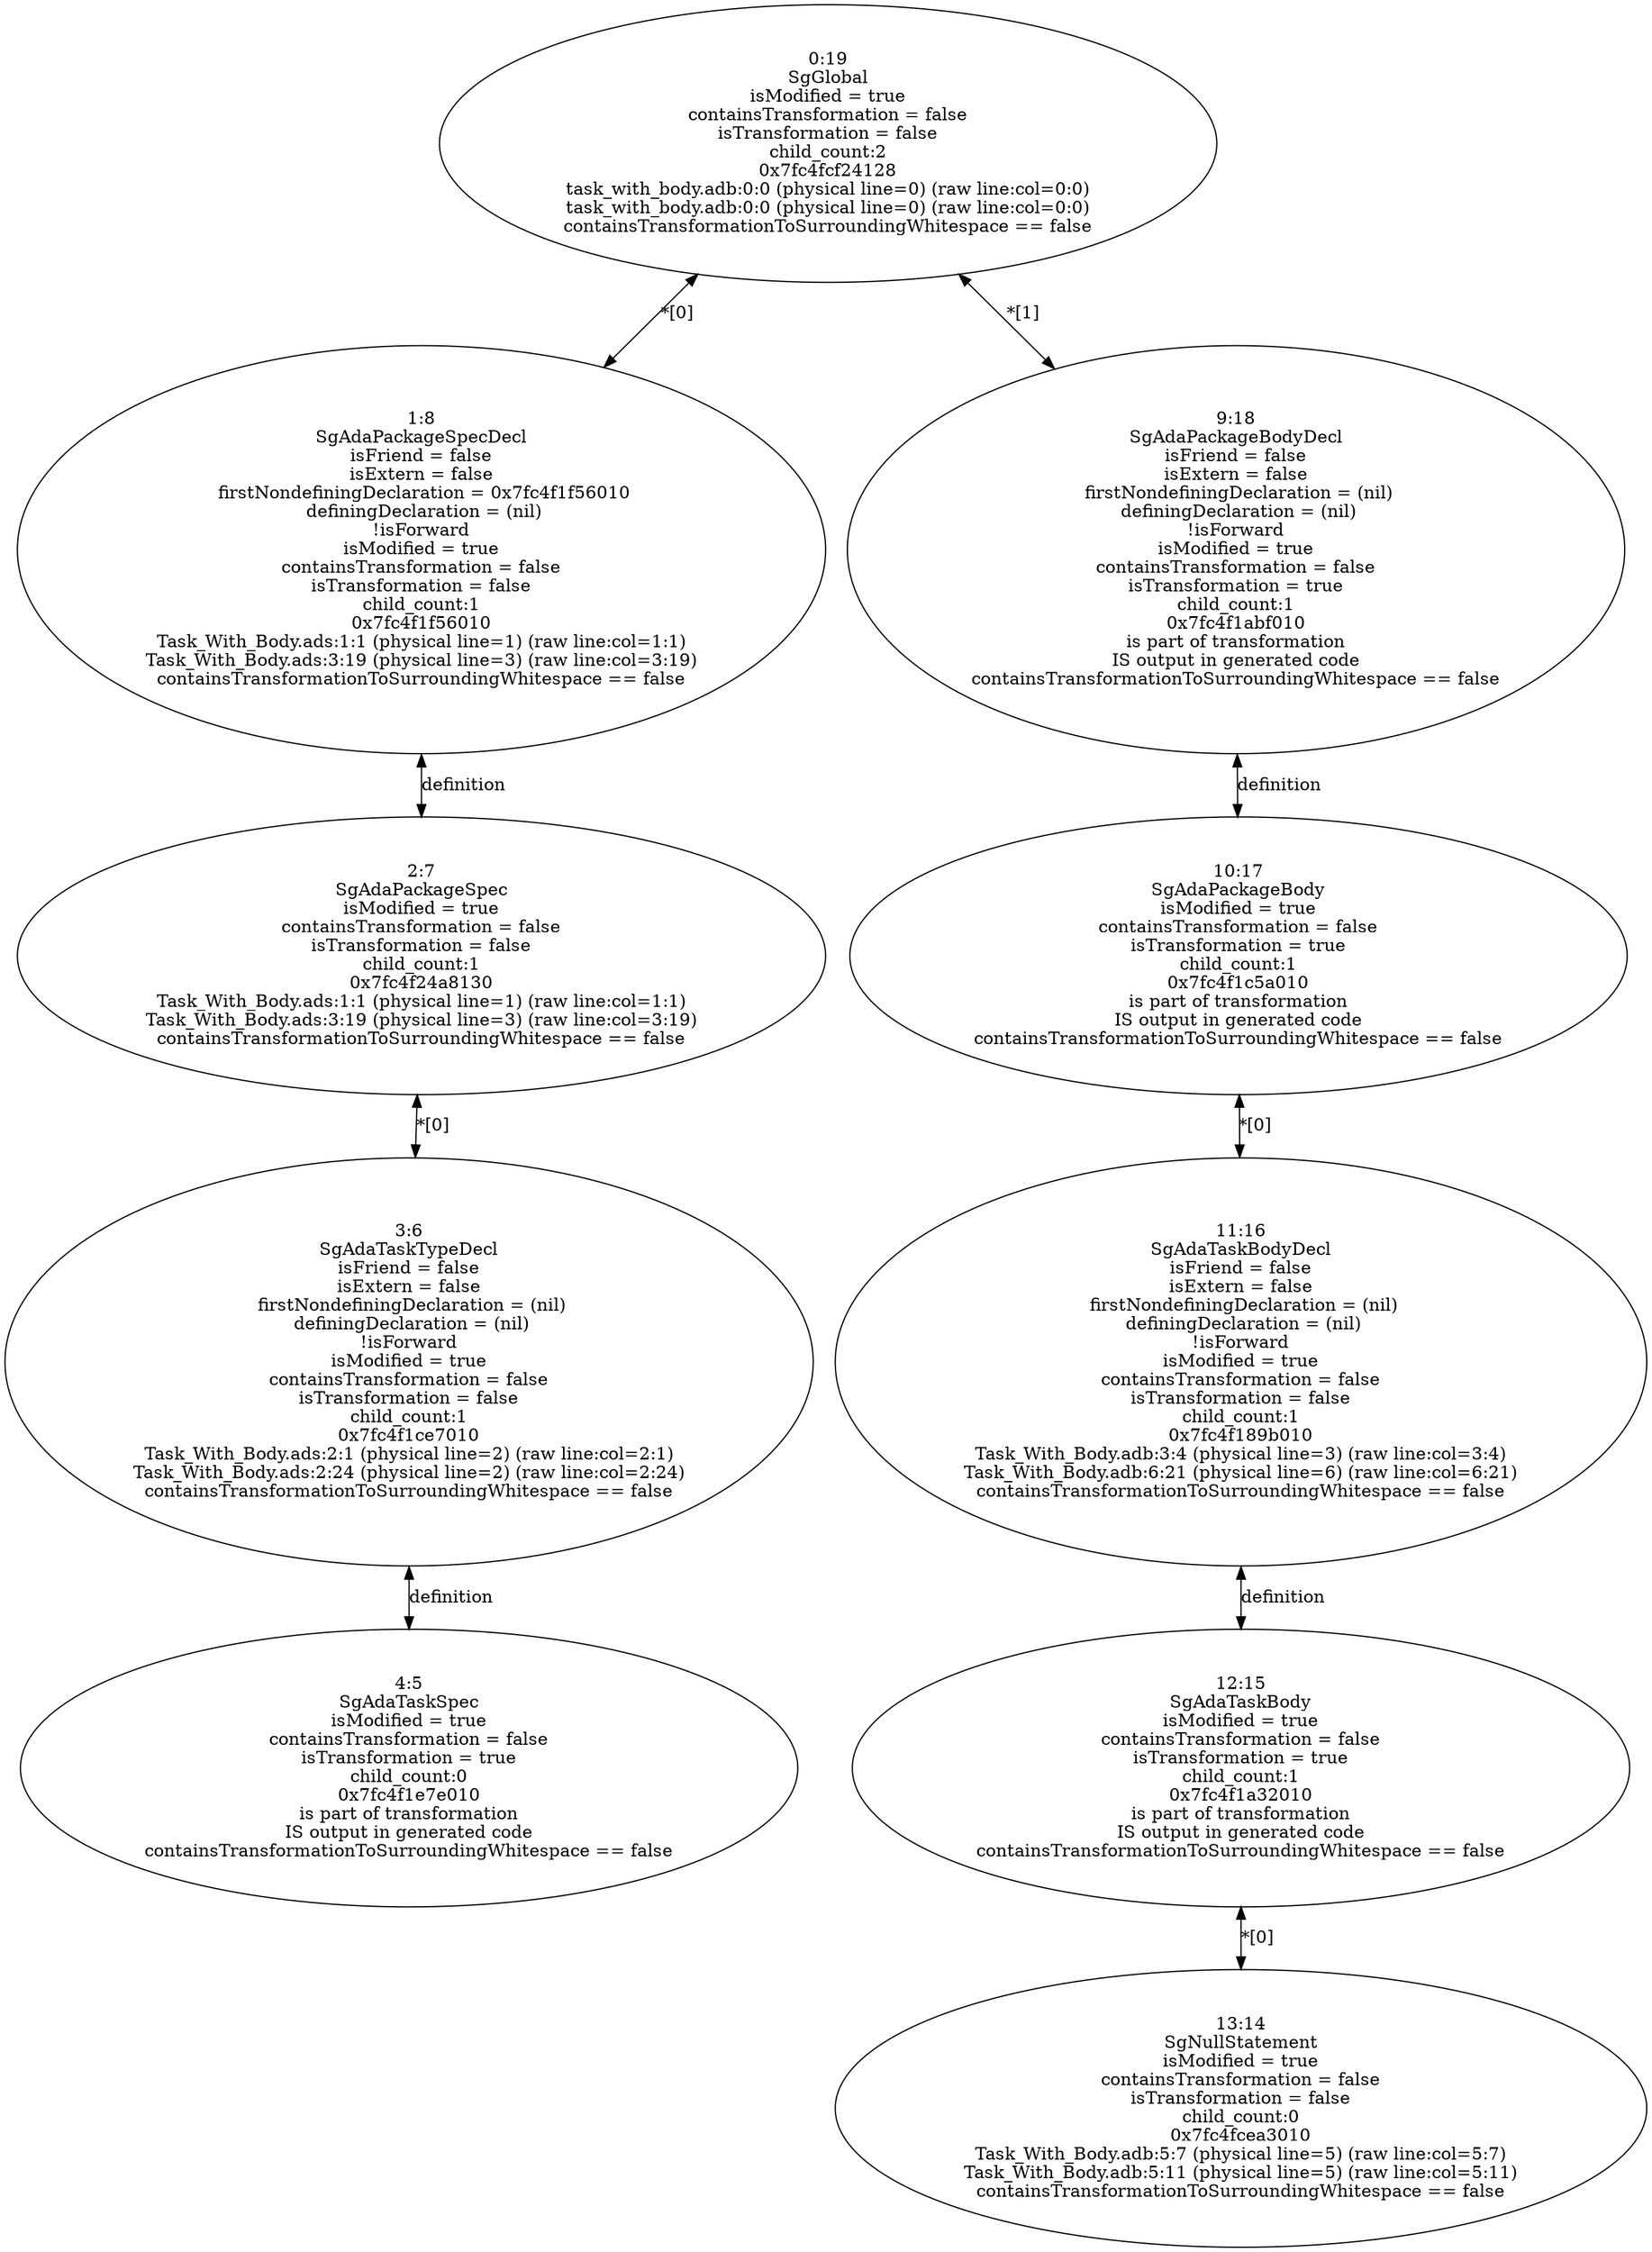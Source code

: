 digraph "G./task_with_body_rose.dot" {
"0x7fc4f1e7e010"[label="4:5\nSgAdaTaskSpec\nisModified = true\ncontainsTransformation = false\nisTransformation = true\nchild_count:0\n0x7fc4f1e7e010\nis part of transformation\nIS output in generated code\ncontainsTransformationToSurroundingWhitespace == false\n" ];
"0x7fc4f1ce7010"[label="3:6\nSgAdaTaskTypeDecl\n isFriend = false \n isExtern = false \n firstNondefiningDeclaration = (nil)\n definingDeclaration = (nil)\n!isForward\nisModified = true\ncontainsTransformation = false\nisTransformation = false\nchild_count:1\n0x7fc4f1ce7010\nTask_With_Body.ads:2:1 (physical line=2) (raw line:col=2:1)\nTask_With_Body.ads:2:24 (physical line=2) (raw line:col=2:24)\ncontainsTransformationToSurroundingWhitespace == false\n" ];
"0x7fc4f1ce7010" -> "0x7fc4f1e7e010"[label="definition" dir=both ];
"0x7fc4f24a8130"[label="2:7\nSgAdaPackageSpec\nisModified = true\ncontainsTransformation = false\nisTransformation = false\nchild_count:1\n0x7fc4f24a8130\nTask_With_Body.ads:1:1 (physical line=1) (raw line:col=1:1)\nTask_With_Body.ads:3:19 (physical line=3) (raw line:col=3:19)\ncontainsTransformationToSurroundingWhitespace == false\n" ];
"0x7fc4f24a8130" -> "0x7fc4f1ce7010"[label="*[0]" dir=both ];
"0x7fc4f1f56010"[label="1:8\nSgAdaPackageSpecDecl\n isFriend = false \n isExtern = false \n firstNondefiningDeclaration = 0x7fc4f1f56010\n definingDeclaration = (nil)\n!isForward\nisModified = true\ncontainsTransformation = false\nisTransformation = false\nchild_count:1\n0x7fc4f1f56010\nTask_With_Body.ads:1:1 (physical line=1) (raw line:col=1:1)\nTask_With_Body.ads:3:19 (physical line=3) (raw line:col=3:19)\ncontainsTransformationToSurroundingWhitespace == false\n" ];
"0x7fc4f1f56010" -> "0x7fc4f24a8130"[label="definition" dir=both ];
"0x7fc4fcea3010"[label="13:14\nSgNullStatement\nisModified = true\ncontainsTransformation = false\nisTransformation = false\nchild_count:0\n0x7fc4fcea3010\nTask_With_Body.adb:5:7 (physical line=5) (raw line:col=5:7)\nTask_With_Body.adb:5:11 (physical line=5) (raw line:col=5:11)\ncontainsTransformationToSurroundingWhitespace == false\n" ];
"0x7fc4f1a32010"[label="12:15\nSgAdaTaskBody\nisModified = true\ncontainsTransformation = false\nisTransformation = true\nchild_count:1\n0x7fc4f1a32010\nis part of transformation\nIS output in generated code\ncontainsTransformationToSurroundingWhitespace == false\n" ];
"0x7fc4f1a32010" -> "0x7fc4fcea3010"[label="*[0]" dir=both ];
"0x7fc4f189b010"[label="11:16\nSgAdaTaskBodyDecl\n isFriend = false \n isExtern = false \n firstNondefiningDeclaration = (nil)\n definingDeclaration = (nil)\n!isForward\nisModified = true\ncontainsTransformation = false\nisTransformation = false\nchild_count:1\n0x7fc4f189b010\nTask_With_Body.adb:3:4 (physical line=3) (raw line:col=3:4)\nTask_With_Body.adb:6:21 (physical line=6) (raw line:col=6:21)\ncontainsTransformationToSurroundingWhitespace == false\n" ];
"0x7fc4f189b010" -> "0x7fc4f1a32010"[label="definition" dir=both ];
"0x7fc4f1c5a010"[label="10:17\nSgAdaPackageBody\nisModified = true\ncontainsTransformation = false\nisTransformation = true\nchild_count:1\n0x7fc4f1c5a010\nis part of transformation\nIS output in generated code\ncontainsTransformationToSurroundingWhitespace == false\n" ];
"0x7fc4f1c5a010" -> "0x7fc4f189b010"[label="*[0]" dir=both ];
"0x7fc4f1abf010"[label="9:18\nSgAdaPackageBodyDecl\n isFriend = false \n isExtern = false \n firstNondefiningDeclaration = (nil)\n definingDeclaration = (nil)\n!isForward\nisModified = true\ncontainsTransformation = false\nisTransformation = true\nchild_count:1\n0x7fc4f1abf010\nis part of transformation\nIS output in generated code\ncontainsTransformationToSurroundingWhitespace == false\n" ];
"0x7fc4f1abf010" -> "0x7fc4f1c5a010"[label="definition" dir=both ];
"0x7fc4fcf24128"[label="0:19\nSgGlobal\nisModified = true\ncontainsTransformation = false\nisTransformation = false\nchild_count:2\n0x7fc4fcf24128\ntask_with_body.adb:0:0 (physical line=0) (raw line:col=0:0)\ntask_with_body.adb:0:0 (physical line=0) (raw line:col=0:0)\ncontainsTransformationToSurroundingWhitespace == false\n" ];
"0x7fc4fcf24128" -> "0x7fc4f1f56010"[label="*[0]" dir=both ];
"0x7fc4fcf24128" -> "0x7fc4f1abf010"[label="*[1]" dir=both ];
}
